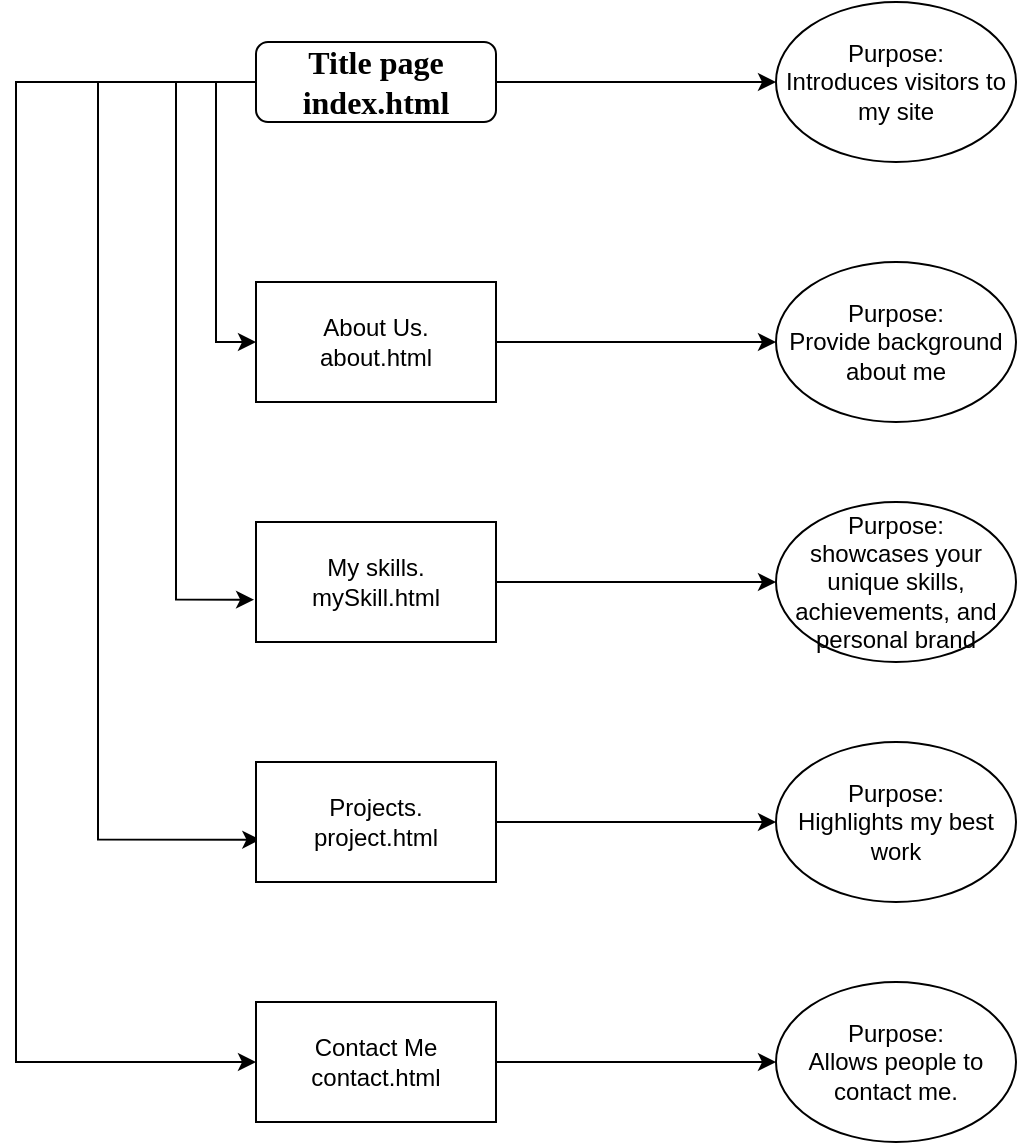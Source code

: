 <mxfile version="26.0.10">
  <diagram id="C5RBs43oDa-KdzZeNtuy" name="Page-1">
    <mxGraphModel dx="496" dy="497" grid="1" gridSize="10" guides="1" tooltips="1" connect="1" arrows="1" fold="1" page="1" pageScale="1" pageWidth="827" pageHeight="1169" math="0" shadow="0">
      <root>
        <mxCell id="WIyWlLk6GJQsqaUBKTNV-0" />
        <mxCell id="WIyWlLk6GJQsqaUBKTNV-1" parent="WIyWlLk6GJQsqaUBKTNV-0" />
        <mxCell id="CiK8L1ViW6HMT-3uaAQ4-5" style="edgeStyle=orthogonalEdgeStyle;rounded=0;orthogonalLoop=1;jettySize=auto;html=1;exitX=0;exitY=0.5;exitDx=0;exitDy=0;entryX=0;entryY=0.5;entryDx=0;entryDy=0;" edge="1" parent="WIyWlLk6GJQsqaUBKTNV-1" source="WIyWlLk6GJQsqaUBKTNV-3" target="CiK8L1ViW6HMT-3uaAQ4-1">
          <mxGeometry relative="1" as="geometry" />
        </mxCell>
        <mxCell id="CiK8L1ViW6HMT-3uaAQ4-6" style="edgeStyle=orthogonalEdgeStyle;rounded=0;orthogonalLoop=1;jettySize=auto;html=1;entryX=-0.008;entryY=0.647;entryDx=0;entryDy=0;entryPerimeter=0;" edge="1" parent="WIyWlLk6GJQsqaUBKTNV-1" source="WIyWlLk6GJQsqaUBKTNV-3" target="CiK8L1ViW6HMT-3uaAQ4-2">
          <mxGeometry relative="1" as="geometry">
            <mxPoint x="40" y="320" as="targetPoint" />
            <Array as="points">
              <mxPoint x="120" y="60" />
              <mxPoint x="120" y="319" />
            </Array>
          </mxGeometry>
        </mxCell>
        <mxCell id="CiK8L1ViW6HMT-3uaAQ4-10" style="edgeStyle=orthogonalEdgeStyle;rounded=0;orthogonalLoop=1;jettySize=auto;html=1;entryX=0.018;entryY=0.647;entryDx=0;entryDy=0;entryPerimeter=0;" edge="1" parent="WIyWlLk6GJQsqaUBKTNV-1" source="WIyWlLk6GJQsqaUBKTNV-3" target="CiK8L1ViW6HMT-3uaAQ4-3">
          <mxGeometry relative="1" as="geometry">
            <mxPoint x="80" y="440" as="targetPoint" />
            <Array as="points">
              <mxPoint x="81" y="60" />
              <mxPoint x="81" y="439" />
            </Array>
          </mxGeometry>
        </mxCell>
        <mxCell id="CiK8L1ViW6HMT-3uaAQ4-23" style="edgeStyle=orthogonalEdgeStyle;rounded=0;orthogonalLoop=1;jettySize=auto;html=1;entryX=0;entryY=0.5;entryDx=0;entryDy=0;" edge="1" parent="WIyWlLk6GJQsqaUBKTNV-1" source="WIyWlLk6GJQsqaUBKTNV-3" target="CiK8L1ViW6HMT-3uaAQ4-16">
          <mxGeometry relative="1" as="geometry" />
        </mxCell>
        <mxCell id="WIyWlLk6GJQsqaUBKTNV-3" value="&lt;span id=&quot;docs-internal-guid-cf432512-7fff-5883-478b-b84256efadac&quot;&gt;&lt;span style=&quot;font-size: 12pt; font-family: Merriweather, serif; background-color: transparent; font-weight: 700; font-variant-numeric: normal; font-variant-east-asian: normal; font-variant-alternates: normal; font-variant-position: normal; font-variant-emoji: normal; vertical-align: baseline; white-space-collapse: preserve;&quot;&gt;Title page&lt;/span&gt;&lt;/span&gt;&lt;div&gt;&lt;span&gt;&lt;span style=&quot;font-size: 12pt; font-family: Merriweather, serif; background-color: transparent; font-weight: 700; font-variant-numeric: normal; font-variant-east-asian: normal; font-variant-alternates: normal; font-variant-position: normal; font-variant-emoji: normal; vertical-align: baseline; white-space-collapse: preserve;&quot;&gt;index.html&lt;/span&gt;&lt;/span&gt;&lt;/div&gt;" style="rounded=1;whiteSpace=wrap;html=1;fontSize=12;glass=0;strokeWidth=1;shadow=0;" parent="WIyWlLk6GJQsqaUBKTNV-1" vertex="1">
          <mxGeometry x="160" y="40" width="120" height="40" as="geometry" />
        </mxCell>
        <mxCell id="CiK8L1ViW6HMT-3uaAQ4-25" style="edgeStyle=orthogonalEdgeStyle;rounded=0;orthogonalLoop=1;jettySize=auto;html=1;entryX=0;entryY=0.5;entryDx=0;entryDy=0;" edge="1" parent="WIyWlLk6GJQsqaUBKTNV-1" source="CiK8L1ViW6HMT-3uaAQ4-1" target="CiK8L1ViW6HMT-3uaAQ4-19">
          <mxGeometry relative="1" as="geometry" />
        </mxCell>
        <mxCell id="CiK8L1ViW6HMT-3uaAQ4-1" value="About Us.&lt;div&gt;about.html&lt;/div&gt;" style="rounded=0;whiteSpace=wrap;html=1;" vertex="1" parent="WIyWlLk6GJQsqaUBKTNV-1">
          <mxGeometry x="160" y="160" width="120" height="60" as="geometry" />
        </mxCell>
        <mxCell id="CiK8L1ViW6HMT-3uaAQ4-26" style="edgeStyle=orthogonalEdgeStyle;rounded=0;orthogonalLoop=1;jettySize=auto;html=1;" edge="1" parent="WIyWlLk6GJQsqaUBKTNV-1" source="CiK8L1ViW6HMT-3uaAQ4-2" target="CiK8L1ViW6HMT-3uaAQ4-20">
          <mxGeometry relative="1" as="geometry" />
        </mxCell>
        <mxCell id="CiK8L1ViW6HMT-3uaAQ4-2" value="My skills.&lt;div&gt;mySkill.html&lt;/div&gt;" style="rounded=0;whiteSpace=wrap;html=1;" vertex="1" parent="WIyWlLk6GJQsqaUBKTNV-1">
          <mxGeometry x="160" y="280" width="120" height="60" as="geometry" />
        </mxCell>
        <mxCell id="CiK8L1ViW6HMT-3uaAQ4-27" style="edgeStyle=orthogonalEdgeStyle;rounded=0;orthogonalLoop=1;jettySize=auto;html=1;" edge="1" parent="WIyWlLk6GJQsqaUBKTNV-1" source="CiK8L1ViW6HMT-3uaAQ4-3" target="CiK8L1ViW6HMT-3uaAQ4-21">
          <mxGeometry relative="1" as="geometry" />
        </mxCell>
        <mxCell id="CiK8L1ViW6HMT-3uaAQ4-3" value="Projects.&lt;div&gt;project.html&lt;/div&gt;" style="rounded=0;whiteSpace=wrap;html=1;" vertex="1" parent="WIyWlLk6GJQsqaUBKTNV-1">
          <mxGeometry x="160" y="400" width="120" height="60" as="geometry" />
        </mxCell>
        <mxCell id="CiK8L1ViW6HMT-3uaAQ4-28" style="edgeStyle=orthogonalEdgeStyle;rounded=0;orthogonalLoop=1;jettySize=auto;html=1;" edge="1" parent="WIyWlLk6GJQsqaUBKTNV-1" source="CiK8L1ViW6HMT-3uaAQ4-4" target="CiK8L1ViW6HMT-3uaAQ4-22">
          <mxGeometry relative="1" as="geometry" />
        </mxCell>
        <mxCell id="CiK8L1ViW6HMT-3uaAQ4-4" value="Contact Me&lt;div&gt;contact.html&lt;/div&gt;" style="rounded=0;whiteSpace=wrap;html=1;" vertex="1" parent="WIyWlLk6GJQsqaUBKTNV-1">
          <mxGeometry x="160" y="520" width="120" height="60" as="geometry" />
        </mxCell>
        <mxCell id="CiK8L1ViW6HMT-3uaAQ4-15" style="edgeStyle=orthogonalEdgeStyle;rounded=0;orthogonalLoop=1;jettySize=auto;html=1;entryX=0;entryY=0.5;entryDx=0;entryDy=0;exitX=0;exitY=0.5;exitDx=0;exitDy=0;" edge="1" parent="WIyWlLk6GJQsqaUBKTNV-1" source="WIyWlLk6GJQsqaUBKTNV-3" target="CiK8L1ViW6HMT-3uaAQ4-4">
          <mxGeometry relative="1" as="geometry">
            <mxPoint x="40" y="560" as="targetPoint" />
            <mxPoint x="150" y="60" as="sourcePoint" />
            <Array as="points">
              <mxPoint x="40" y="60" />
              <mxPoint x="40" y="550" />
            </Array>
          </mxGeometry>
        </mxCell>
        <mxCell id="CiK8L1ViW6HMT-3uaAQ4-16" value="Purpose:&lt;div&gt;Introduces visitors to my site&lt;/div&gt;" style="ellipse;whiteSpace=wrap;html=1;" vertex="1" parent="WIyWlLk6GJQsqaUBKTNV-1">
          <mxGeometry x="420" y="20" width="120" height="80" as="geometry" />
        </mxCell>
        <mxCell id="CiK8L1ViW6HMT-3uaAQ4-19" value="Purpose:&lt;div&gt;Provide background about me&lt;/div&gt;" style="ellipse;whiteSpace=wrap;html=1;" vertex="1" parent="WIyWlLk6GJQsqaUBKTNV-1">
          <mxGeometry x="420" y="150" width="120" height="80" as="geometry" />
        </mxCell>
        <mxCell id="CiK8L1ViW6HMT-3uaAQ4-20" value="Purpose:&lt;div&gt;showcases your unique skills, achievements, and personal brand&lt;/div&gt;" style="ellipse;whiteSpace=wrap;html=1;" vertex="1" parent="WIyWlLk6GJQsqaUBKTNV-1">
          <mxGeometry x="420" y="270" width="120" height="80" as="geometry" />
        </mxCell>
        <mxCell id="CiK8L1ViW6HMT-3uaAQ4-21" value="Purpose:&lt;div&gt;Highlights my best work&lt;/div&gt;" style="ellipse;whiteSpace=wrap;html=1;" vertex="1" parent="WIyWlLk6GJQsqaUBKTNV-1">
          <mxGeometry x="420" y="390" width="120" height="80" as="geometry" />
        </mxCell>
        <mxCell id="CiK8L1ViW6HMT-3uaAQ4-22" value="Purpose:&lt;div&gt;Allows people to contact me.&lt;/div&gt;" style="ellipse;whiteSpace=wrap;html=1;" vertex="1" parent="WIyWlLk6GJQsqaUBKTNV-1">
          <mxGeometry x="420" y="510" width="120" height="80" as="geometry" />
        </mxCell>
      </root>
    </mxGraphModel>
  </diagram>
</mxfile>
